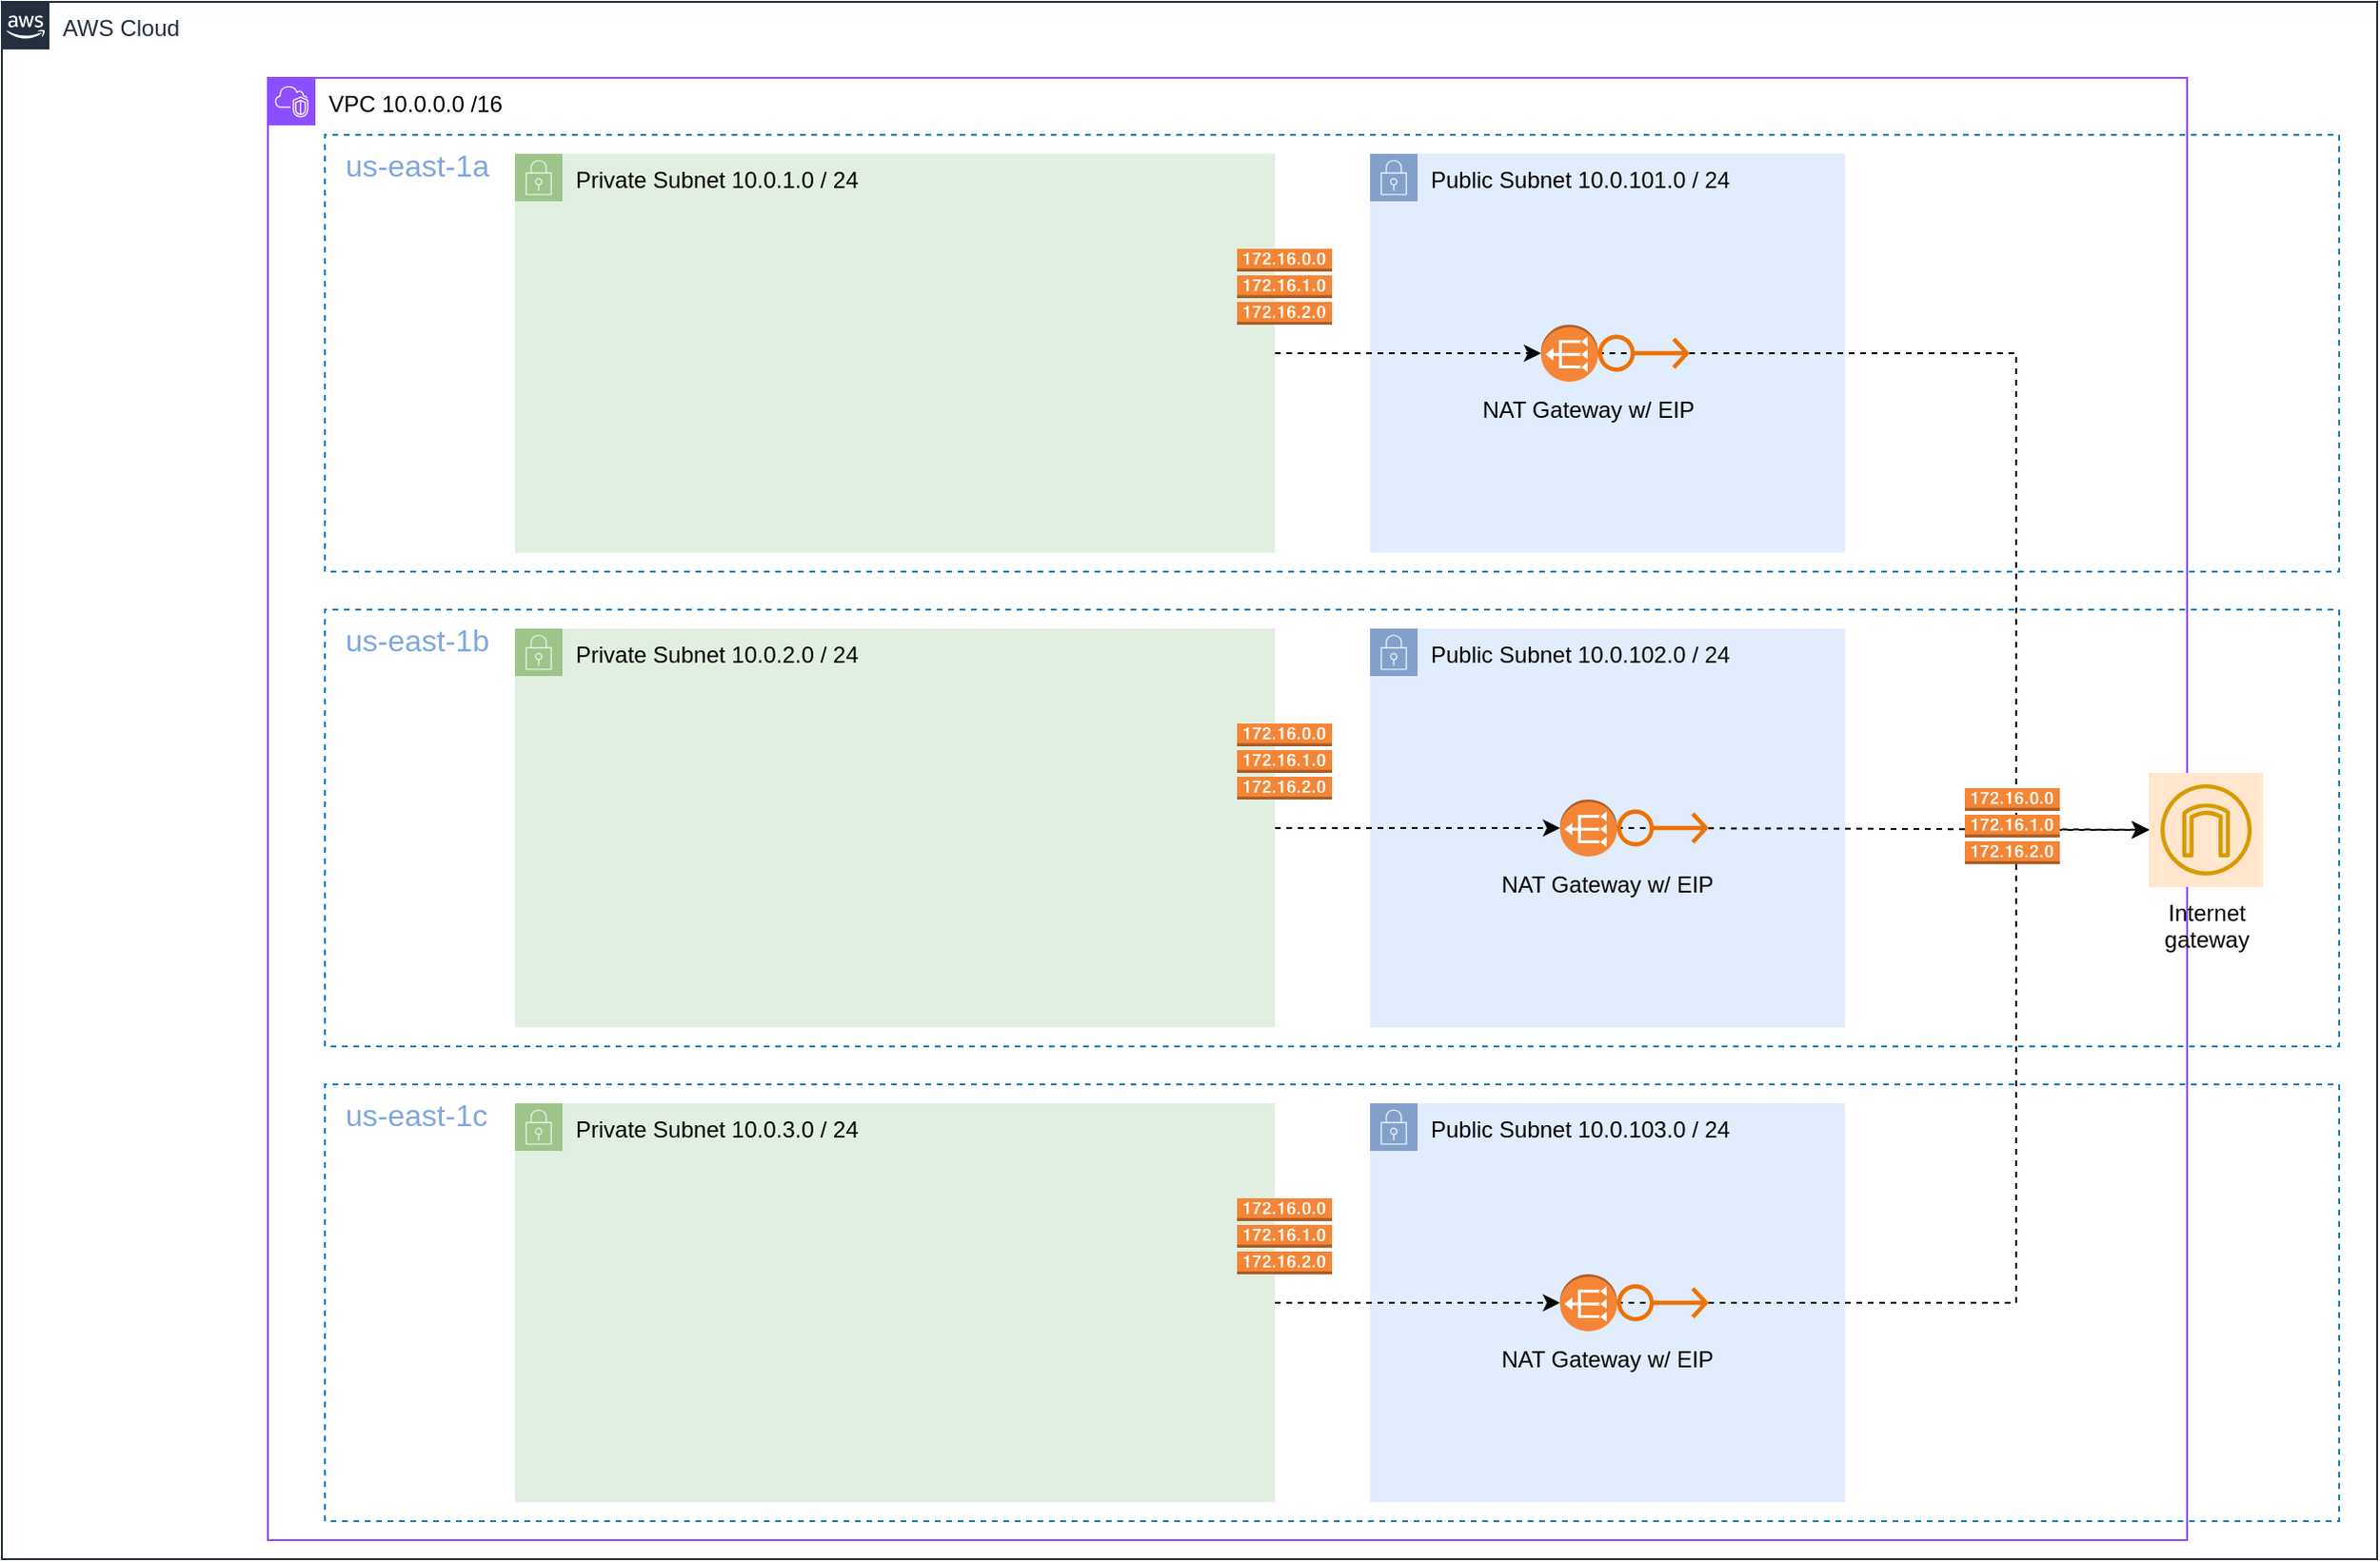 <mxfile version="24.8.4">
  <diagram id="Ht1M8jgEwFfnCIfOTk4-" name="Page-1">
    <mxGraphModel dx="1523" dy="1833" grid="1" gridSize="10" guides="1" tooltips="1" connect="1" arrows="1" fold="1" page="1" pageScale="1" pageWidth="1169" pageHeight="827" math="0" shadow="0">
      <root>
        <mxCell id="0" />
        <mxCell id="1" parent="0" />
        <mxCell id="QtUD3xpYhkbIIIGHQEFI-63" value="Public S&lt;span style=&quot;background-color: initial;&quot;&gt;ubnet 10.0.103.0 / 24&lt;/span&gt;" style="points=[[0,0],[0.25,0],[0.5,0],[0.75,0],[1,0],[1,0.25],[1,0.5],[1,0.75],[1,1],[0.75,1],[0.5,1],[0.25,1],[0,1],[0,0.75],[0,0.5],[0,0.25]];outlineConnect=0;html=1;whiteSpace=wrap;fontSize=12;fontStyle=0;container=0;pointerEvents=0;collapsible=0;recursiveResize=0;shape=mxgraph.aws4.group;grIcon=mxgraph.aws4.group_security_group;grStroke=0;strokeColor=#6c8ebf;fillColor=#dae8fc;verticalAlign=top;align=left;spacingLeft=30;dashed=0;opacity=80;" vertex="1" parent="1">
          <mxGeometry x="770" y="550" width="250" height="210" as="geometry" />
        </mxCell>
        <mxCell id="QtUD3xpYhkbIIIGHQEFI-69" value="" style="endArrow=classic;html=1;rounded=0;exitX=0;exitY=0.5;exitDx=0;exitDy=0;dashed=1;edgeStyle=orthogonalEdgeStyle;exitPerimeter=0;" edge="1" parent="1" source="QtUD3xpYhkbIIIGHQEFI-64" target="QtUD3xpYhkbIIIGHQEFI-36">
          <mxGeometry width="50" height="50" relative="1" as="geometry">
            <mxPoint x="720" y="490" as="sourcePoint" />
            <mxPoint x="770" y="440" as="targetPoint" />
            <Array as="points">
              <mxPoint x="1110" y="655" />
              <mxPoint x="1110" y="406" />
            </Array>
          </mxGeometry>
        </mxCell>
        <mxCell id="QtUD3xpYhkbIIIGHQEFI-56" value="&lt;font color=&quot;#7ea6e0&quot; style=&quot;font-size: 16px;&quot;&gt;&amp;nbsp; &lt;font style=&quot;font-size: 16px;&quot;&gt;us-east-1b&lt;/font&gt;&lt;/font&gt;" style="fillColor=none;strokeColor=#147EBA;dashed=1;verticalAlign=top;fontStyle=0;fontColor=#147EBA;whiteSpace=wrap;html=1;container=0;flipH=0;direction=south;align=left;" vertex="1" parent="1">
          <mxGeometry x="220" y="290" width="1060" height="230" as="geometry" />
        </mxCell>
        <mxCell id="QtUD3xpYhkbIIIGHQEFI-57" value="Public S&lt;span style=&quot;background-color: initial;&quot;&gt;ubnet 10.0.102.0 / 24&lt;/span&gt;" style="points=[[0,0],[0.25,0],[0.5,0],[0.75,0],[1,0],[1,0.25],[1,0.5],[1,0.75],[1,1],[0.75,1],[0.5,1],[0.25,1],[0,1],[0,0.75],[0,0.5],[0,0.25]];outlineConnect=0;html=1;whiteSpace=wrap;fontSize=12;fontStyle=0;container=0;pointerEvents=0;collapsible=0;recursiveResize=0;shape=mxgraph.aws4.group;grIcon=mxgraph.aws4.group_security_group;grStroke=0;strokeColor=#6c8ebf;fillColor=#dae8fc;verticalAlign=top;align=left;spacingLeft=30;dashed=0;opacity=80;" vertex="1" parent="1">
          <mxGeometry x="770" y="300" width="250" height="210" as="geometry" />
        </mxCell>
        <mxCell id="QtUD3xpYhkbIIIGHQEFI-68" value="" style="endArrow=classic;html=1;rounded=0;exitX=0;exitY=0.5;exitDx=0;exitDy=0;dashed=1;exitPerimeter=0;" edge="1" parent="1" source="QtUD3xpYhkbIIIGHQEFI-58" target="QtUD3xpYhkbIIIGHQEFI-36">
          <mxGeometry width="50" height="50" relative="1" as="geometry">
            <mxPoint x="1030" y="400" as="sourcePoint" />
            <mxPoint x="770" y="440" as="targetPoint" />
          </mxGeometry>
        </mxCell>
        <mxCell id="UEzPUAAOIrF-is8g5C7q-74" value="AWS Cloud" style="points=[[0,0],[0.25,0],[0.5,0],[0.75,0],[1,0],[1,0.25],[1,0.5],[1,0.75],[1,1],[0.75,1],[0.5,1],[0.25,1],[0,1],[0,0.75],[0,0.5],[0,0.25]];outlineConnect=0;gradientColor=none;html=1;whiteSpace=wrap;fontSize=12;fontStyle=0;shape=mxgraph.aws4.group;grIcon=mxgraph.aws4.group_aws_cloud_alt;strokeColor=#232F3E;fillColor=none;verticalAlign=top;align=left;spacingLeft=30;fontColor=#232F3E;dashed=0;labelBackgroundColor=#ffffff;container=0;pointerEvents=0;collapsible=0;recursiveResize=0;" parent="1" vertex="1">
          <mxGeometry x="50" y="-30" width="1250" height="820" as="geometry" />
        </mxCell>
        <mxCell id="pngAXhnyiUt4axHz38OK-2" value="&lt;font color=&quot;#000000&quot;&gt;VPC 10.0.0.0 /16&lt;/font&gt;" style="points=[[0,0],[0.25,0],[0.5,0],[0.75,0],[1,0],[1,0.25],[1,0.5],[1,0.75],[1,1],[0.75,1],[0.5,1],[0.25,1],[0,1],[0,0.75],[0,0.5],[0,0.25]];outlineConnect=0;gradientColor=none;html=1;whiteSpace=wrap;fontSize=12;fontStyle=0;container=0;pointerEvents=0;collapsible=0;recursiveResize=0;shape=mxgraph.aws4.group;grIcon=mxgraph.aws4.group_vpc2;strokeColor=#8C4FFF;fillColor=none;verticalAlign=top;align=left;spacingLeft=30;fontColor=#AAB7B8;dashed=0;" parent="1" vertex="1">
          <mxGeometry x="190" y="10" width="1010" height="770" as="geometry" />
        </mxCell>
        <mxCell id="QtUD3xpYhkbIIIGHQEFI-30" value="&lt;font color=&quot;#7ea6e0&quot; style=&quot;font-size: 16px;&quot;&gt;&amp;nbsp; &lt;font style=&quot;font-size: 16px;&quot;&gt;us-east-1a&lt;/font&gt;&lt;/font&gt;" style="fillColor=none;strokeColor=#147EBA;dashed=1;verticalAlign=top;fontStyle=0;fontColor=#147EBA;whiteSpace=wrap;html=1;container=0;flipH=0;direction=south;align=left;" vertex="1" parent="1">
          <mxGeometry x="220" y="40" width="1060" height="230" as="geometry" />
        </mxCell>
        <mxCell id="QtUD3xpYhkbIIIGHQEFI-32" value="Public S&lt;span style=&quot;background-color: initial;&quot;&gt;ubnet 10.0.101.0 / 24&lt;/span&gt;" style="points=[[0,0],[0.25,0],[0.5,0],[0.75,0],[1,0],[1,0.25],[1,0.5],[1,0.75],[1,1],[0.75,1],[0.5,1],[0.25,1],[0,1],[0,0.75],[0,0.5],[0,0.25]];outlineConnect=0;html=1;whiteSpace=wrap;fontSize=12;fontStyle=0;container=0;pointerEvents=0;collapsible=0;recursiveResize=0;shape=mxgraph.aws4.group;grIcon=mxgraph.aws4.group_security_group;grStroke=0;strokeColor=#6c8ebf;fillColor=#dae8fc;verticalAlign=top;align=left;spacingLeft=30;dashed=0;opacity=80;" vertex="1" parent="1">
          <mxGeometry x="770" y="50" width="250" height="210" as="geometry" />
        </mxCell>
        <mxCell id="QtUD3xpYhkbIIIGHQEFI-36" value="Internet&#xa;gateway" style="sketch=0;outlineConnect=0;dashed=0;verticalLabelPosition=bottom;verticalAlign=top;align=center;html=1;fontSize=12;fontStyle=0;aspect=fixed;shape=mxgraph.aws4.resourceIcon;resIcon=mxgraph.aws4.internet_gateway;fillColor=#ffe6cc;strokeColor=#d79b00;" vertex="1" parent="1">
          <mxGeometry x="1180" y="376" width="60" height="60" as="geometry" />
        </mxCell>
        <mxCell id="QtUD3xpYhkbIIIGHQEFI-39" value="" style="endArrow=classic;html=1;rounded=0;entryX=1;entryY=0.5;entryDx=0;entryDy=0;entryPerimeter=0;dashed=1;" edge="1" parent="1" source="QtUD3xpYhkbIIIGHQEFI-31" target="QtUD3xpYhkbIIIGHQEFI-34">
          <mxGeometry width="50" height="50" relative="1" as="geometry">
            <mxPoint x="345.453" y="330" as="sourcePoint" />
            <mxPoint x="770" y="240" as="targetPoint" />
          </mxGeometry>
        </mxCell>
        <mxCell id="QtUD3xpYhkbIIIGHQEFI-50" value="" style="endArrow=classic;html=1;rounded=0;exitX=0;exitY=0.5;exitDx=0;exitDy=0;exitPerimeter=0;edgeStyle=orthogonalEdgeStyle;dashed=1;" edge="1" parent="1" source="QtUD3xpYhkbIIIGHQEFI-70" target="QtUD3xpYhkbIIIGHQEFI-36">
          <mxGeometry width="50" height="50" relative="1" as="geometry">
            <mxPoint x="385" y="180" as="sourcePoint" />
            <mxPoint x="1160" y="400" as="targetPoint" />
            <Array as="points">
              <mxPoint x="1110" y="155" />
              <mxPoint x="1110" y="406" />
            </Array>
          </mxGeometry>
        </mxCell>
        <mxCell id="QtUD3xpYhkbIIIGHQEFI-53" value="" style="outlineConnect=0;dashed=0;verticalLabelPosition=bottom;verticalAlign=top;align=center;html=1;shape=mxgraph.aws3.route_table;fillColor=#F58536;gradientColor=none;" vertex="1" parent="1">
          <mxGeometry x="1083" y="384" width="50" height="40" as="geometry" />
        </mxCell>
        <mxCell id="QtUD3xpYhkbIIIGHQEFI-31" value="Private Subnet 10.0.1.0 / 24" style="points=[[0,0],[0.25,0],[0.5,0],[0.75,0],[1,0],[1,0.25],[1,0.5],[1,0.75],[1,1],[0.75,1],[0.5,1],[0.25,1],[0,1],[0,0.75],[0,0.5],[0,0.25]];outlineConnect=0;html=1;whiteSpace=wrap;fontSize=12;fontStyle=0;container=0;pointerEvents=0;collapsible=0;recursiveResize=0;shape=mxgraph.aws4.group;grIcon=mxgraph.aws4.group_security_group;grStroke=0;strokeColor=#82b366;fillColor=#d5e8d4;verticalAlign=top;align=left;spacingLeft=30;dashed=0;opacity=70;" vertex="1" parent="1">
          <mxGeometry x="320" y="50" width="400" height="210" as="geometry" />
        </mxCell>
        <mxCell id="QtUD3xpYhkbIIIGHQEFI-46" value="" style="outlineConnect=0;dashed=0;verticalLabelPosition=bottom;verticalAlign=top;align=center;html=1;shape=mxgraph.aws3.route_table;fillColor=#F58536;gradientColor=none;" vertex="1" parent="1">
          <mxGeometry x="700" y="100" width="50" height="40" as="geometry" />
        </mxCell>
        <mxCell id="QtUD3xpYhkbIIIGHQEFI-59" value="" style="endArrow=classic;html=1;rounded=0;entryX=1;entryY=0.5;entryDx=0;entryDy=0;entryPerimeter=0;dashed=1;" edge="1" parent="1" source="QtUD3xpYhkbIIIGHQEFI-60" target="QtUD3xpYhkbIIIGHQEFI-58">
          <mxGeometry width="50" height="50" relative="1" as="geometry">
            <mxPoint x="345.453" y="580" as="sourcePoint" />
            <mxPoint x="770" y="490" as="targetPoint" />
          </mxGeometry>
        </mxCell>
        <mxCell id="QtUD3xpYhkbIIIGHQEFI-60" value="Private Subnet 10.0.2.0 / 24" style="points=[[0,0],[0.25,0],[0.5,0],[0.75,0],[1,0],[1,0.25],[1,0.5],[1,0.75],[1,1],[0.75,1],[0.5,1],[0.25,1],[0,1],[0,0.75],[0,0.5],[0,0.25]];outlineConnect=0;html=1;whiteSpace=wrap;fontSize=12;fontStyle=0;container=0;pointerEvents=0;collapsible=0;recursiveResize=0;shape=mxgraph.aws4.group;grIcon=mxgraph.aws4.group_security_group;grStroke=0;strokeColor=#82b366;fillColor=#d5e8d4;verticalAlign=top;align=left;spacingLeft=30;dashed=0;opacity=70;" vertex="1" parent="1">
          <mxGeometry x="320" y="300" width="400" height="210" as="geometry" />
        </mxCell>
        <mxCell id="QtUD3xpYhkbIIIGHQEFI-61" value="" style="outlineConnect=0;dashed=0;verticalLabelPosition=bottom;verticalAlign=top;align=center;html=1;shape=mxgraph.aws3.route_table;fillColor=#F58536;gradientColor=none;" vertex="1" parent="1">
          <mxGeometry x="700" y="350" width="50" height="40" as="geometry" />
        </mxCell>
        <mxCell id="QtUD3xpYhkbIIIGHQEFI-62" value="&lt;font color=&quot;#7ea6e0&quot; style=&quot;font-size: 16px;&quot;&gt;&amp;nbsp; &lt;font style=&quot;font-size: 16px;&quot;&gt;us-east-1c&lt;/font&gt;&lt;/font&gt;" style="fillColor=none;strokeColor=#147EBA;dashed=1;verticalAlign=top;fontStyle=0;fontColor=#147EBA;whiteSpace=wrap;html=1;container=0;flipH=0;direction=south;align=left;" vertex="1" parent="1">
          <mxGeometry x="220" y="540" width="1060" height="230" as="geometry" />
        </mxCell>
        <mxCell id="QtUD3xpYhkbIIIGHQEFI-65" value="" style="endArrow=classic;html=1;rounded=0;entryX=1;entryY=0.5;entryDx=0;entryDy=0;entryPerimeter=0;dashed=1;" edge="1" parent="1" source="QtUD3xpYhkbIIIGHQEFI-66" target="QtUD3xpYhkbIIIGHQEFI-64">
          <mxGeometry width="50" height="50" relative="1" as="geometry">
            <mxPoint x="345.453" y="830" as="sourcePoint" />
            <mxPoint x="770" y="740" as="targetPoint" />
          </mxGeometry>
        </mxCell>
        <mxCell id="QtUD3xpYhkbIIIGHQEFI-66" value="Private Subnet 10.0.3.0 / 24" style="points=[[0,0],[0.25,0],[0.5,0],[0.75,0],[1,0],[1,0.25],[1,0.5],[1,0.75],[1,1],[0.75,1],[0.5,1],[0.25,1],[0,1],[0,0.75],[0,0.5],[0,0.25]];outlineConnect=0;html=1;whiteSpace=wrap;fontSize=12;fontStyle=0;container=0;pointerEvents=0;collapsible=0;recursiveResize=0;shape=mxgraph.aws4.group;grIcon=mxgraph.aws4.group_security_group;grStroke=0;strokeColor=#82b366;fillColor=#d5e8d4;verticalAlign=top;align=left;spacingLeft=30;dashed=0;opacity=70;" vertex="1" parent="1">
          <mxGeometry x="320" y="550" width="400" height="210" as="geometry" />
        </mxCell>
        <mxCell id="QtUD3xpYhkbIIIGHQEFI-67" value="" style="outlineConnect=0;dashed=0;verticalLabelPosition=bottom;verticalAlign=top;align=center;html=1;shape=mxgraph.aws3.route_table;fillColor=#F58536;gradientColor=none;" vertex="1" parent="1">
          <mxGeometry x="700" y="600" width="50" height="40" as="geometry" />
        </mxCell>
        <mxCell id="QtUD3xpYhkbIIIGHQEFI-75" value="" style="group" vertex="1" connectable="0" parent="1">
          <mxGeometry x="825" y="140" width="120" height="60" as="geometry" />
        </mxCell>
        <mxCell id="QtUD3xpYhkbIIIGHQEFI-34" value="" style="outlineConnect=0;dashed=0;verticalLabelPosition=bottom;verticalAlign=top;align=center;html=1;shape=mxgraph.aws3.vpc_nat_gateway;fillColor=#F58536;gradientColor=none;rotation=-180;" vertex="1" parent="QtUD3xpYhkbIIIGHQEFI-75">
          <mxGeometry x="35" width="30" height="30" as="geometry" />
        </mxCell>
        <mxCell id="QtUD3xpYhkbIIIGHQEFI-70" value="" style="sketch=0;outlineConnect=0;fontColor=#232F3E;gradientColor=none;fillColor=#ED7100;strokeColor=none;dashed=0;verticalLabelPosition=bottom;verticalAlign=top;align=center;html=1;fontSize=12;fontStyle=0;aspect=fixed;pointerEvents=1;shape=mxgraph.aws4.elastic_ip_address;" vertex="1" parent="QtUD3xpYhkbIIIGHQEFI-75">
          <mxGeometry x="65" y="5" width="48" height="20" as="geometry" />
        </mxCell>
        <mxCell id="QtUD3xpYhkbIIIGHQEFI-74" value="NAT Gateway w/ EIP" style="text;html=1;align=center;verticalAlign=middle;whiteSpace=wrap;rounded=0;" vertex="1" parent="QtUD3xpYhkbIIIGHQEFI-75">
          <mxGeometry y="30" width="120" height="30" as="geometry" />
        </mxCell>
        <mxCell id="QtUD3xpYhkbIIIGHQEFI-78" value="" style="group" vertex="1" connectable="0" parent="1">
          <mxGeometry x="835" y="390" width="120" height="60" as="geometry" />
        </mxCell>
        <mxCell id="QtUD3xpYhkbIIIGHQEFI-58" value="" style="outlineConnect=0;dashed=0;verticalLabelPosition=bottom;verticalAlign=top;align=center;html=1;shape=mxgraph.aws3.vpc_nat_gateway;fillColor=#F58536;gradientColor=none;rotation=-180;" vertex="1" parent="QtUD3xpYhkbIIIGHQEFI-78">
          <mxGeometry x="35" width="30" height="30" as="geometry" />
        </mxCell>
        <mxCell id="QtUD3xpYhkbIIIGHQEFI-72" value="" style="sketch=0;outlineConnect=0;fontColor=#232F3E;gradientColor=none;fillColor=#ED7100;strokeColor=none;dashed=0;verticalLabelPosition=bottom;verticalAlign=top;align=center;html=1;fontSize=12;fontStyle=0;aspect=fixed;pointerEvents=1;shape=mxgraph.aws4.elastic_ip_address;" vertex="1" parent="QtUD3xpYhkbIIIGHQEFI-78">
          <mxGeometry x="65" y="5" width="48" height="20" as="geometry" />
        </mxCell>
        <mxCell id="QtUD3xpYhkbIIIGHQEFI-76" value="NAT Gateway w/ EIP" style="text;html=1;align=center;verticalAlign=middle;whiteSpace=wrap;rounded=0;" vertex="1" parent="QtUD3xpYhkbIIIGHQEFI-78">
          <mxGeometry y="30" width="120" height="30" as="geometry" />
        </mxCell>
        <mxCell id="QtUD3xpYhkbIIIGHQEFI-79" value="" style="group" vertex="1" connectable="0" parent="1">
          <mxGeometry x="835" y="640" width="120" height="60" as="geometry" />
        </mxCell>
        <mxCell id="QtUD3xpYhkbIIIGHQEFI-64" value="" style="outlineConnect=0;dashed=0;verticalLabelPosition=bottom;verticalAlign=top;align=center;html=1;shape=mxgraph.aws3.vpc_nat_gateway;fillColor=#F58536;gradientColor=none;rotation=-180;" vertex="1" parent="QtUD3xpYhkbIIIGHQEFI-79">
          <mxGeometry x="35" width="30" height="30" as="geometry" />
        </mxCell>
        <mxCell id="QtUD3xpYhkbIIIGHQEFI-73" value="" style="sketch=0;outlineConnect=0;fontColor=#232F3E;gradientColor=none;fillColor=#ED7100;strokeColor=none;dashed=0;verticalLabelPosition=bottom;verticalAlign=top;align=center;html=1;fontSize=12;fontStyle=0;aspect=fixed;pointerEvents=1;shape=mxgraph.aws4.elastic_ip_address;" vertex="1" parent="QtUD3xpYhkbIIIGHQEFI-79">
          <mxGeometry x="65" y="5" width="48" height="20" as="geometry" />
        </mxCell>
        <mxCell id="QtUD3xpYhkbIIIGHQEFI-77" value="NAT Gateway w/ EIP" style="text;html=1;align=center;verticalAlign=middle;whiteSpace=wrap;rounded=0;" vertex="1" parent="QtUD3xpYhkbIIIGHQEFI-79">
          <mxGeometry y="30" width="120" height="30" as="geometry" />
        </mxCell>
      </root>
    </mxGraphModel>
  </diagram>
</mxfile>
